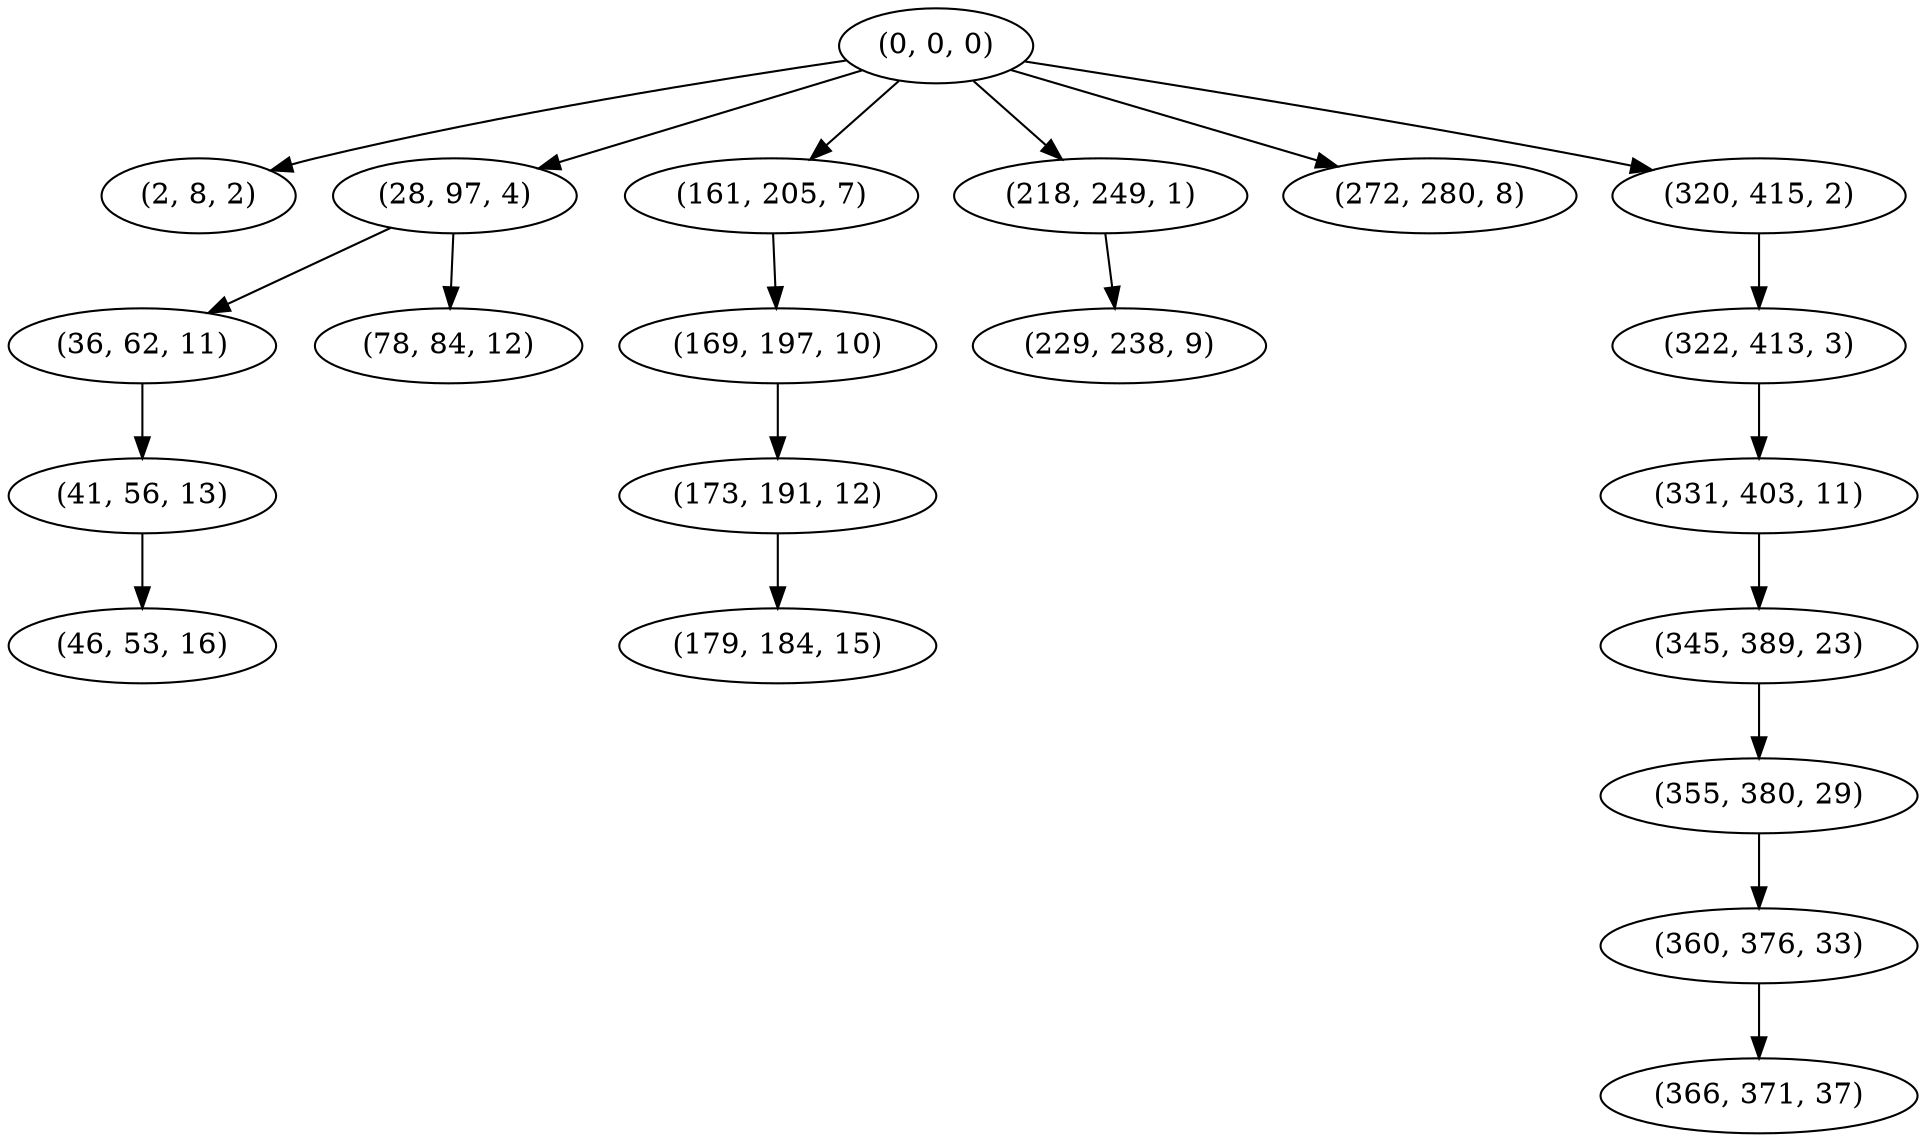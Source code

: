 digraph tree {
    "(0, 0, 0)";
    "(2, 8, 2)";
    "(28, 97, 4)";
    "(36, 62, 11)";
    "(41, 56, 13)";
    "(46, 53, 16)";
    "(78, 84, 12)";
    "(161, 205, 7)";
    "(169, 197, 10)";
    "(173, 191, 12)";
    "(179, 184, 15)";
    "(218, 249, 1)";
    "(229, 238, 9)";
    "(272, 280, 8)";
    "(320, 415, 2)";
    "(322, 413, 3)";
    "(331, 403, 11)";
    "(345, 389, 23)";
    "(355, 380, 29)";
    "(360, 376, 33)";
    "(366, 371, 37)";
    "(0, 0, 0)" -> "(2, 8, 2)";
    "(0, 0, 0)" -> "(28, 97, 4)";
    "(0, 0, 0)" -> "(161, 205, 7)";
    "(0, 0, 0)" -> "(218, 249, 1)";
    "(0, 0, 0)" -> "(272, 280, 8)";
    "(0, 0, 0)" -> "(320, 415, 2)";
    "(28, 97, 4)" -> "(36, 62, 11)";
    "(28, 97, 4)" -> "(78, 84, 12)";
    "(36, 62, 11)" -> "(41, 56, 13)";
    "(41, 56, 13)" -> "(46, 53, 16)";
    "(161, 205, 7)" -> "(169, 197, 10)";
    "(169, 197, 10)" -> "(173, 191, 12)";
    "(173, 191, 12)" -> "(179, 184, 15)";
    "(218, 249, 1)" -> "(229, 238, 9)";
    "(320, 415, 2)" -> "(322, 413, 3)";
    "(322, 413, 3)" -> "(331, 403, 11)";
    "(331, 403, 11)" -> "(345, 389, 23)";
    "(345, 389, 23)" -> "(355, 380, 29)";
    "(355, 380, 29)" -> "(360, 376, 33)";
    "(360, 376, 33)" -> "(366, 371, 37)";
}
